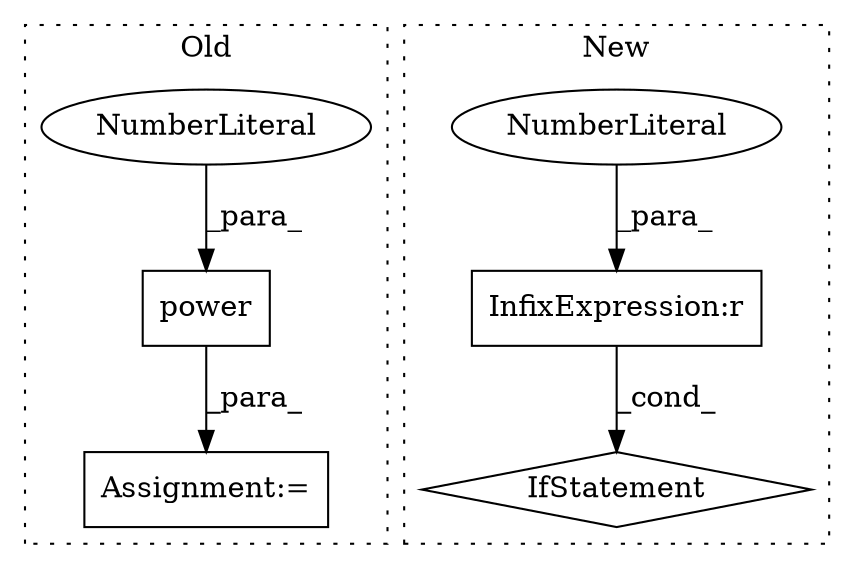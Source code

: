 digraph G {
subgraph cluster0 {
1 [label="power" a="32" s="13496,13538" l="6,1" shape="box"];
3 [label="Assignment:=" a="7" s="13489" l="1" shape="box"];
4 [label="NumberLiteral" a="34" s="13537" l="1" shape="ellipse"];
label = "Old";
style="dotted";
}
subgraph cluster1 {
2 [label="IfStatement" a="25" s="13685,13699" l="4,2" shape="diamond"];
5 [label="InfixExpression:r" a="27" s="13694" l="4" shape="box"];
6 [label="NumberLiteral" a="34" s="13698" l="1" shape="ellipse"];
label = "New";
style="dotted";
}
1 -> 3 [label="_para_"];
4 -> 1 [label="_para_"];
5 -> 2 [label="_cond_"];
6 -> 5 [label="_para_"];
}